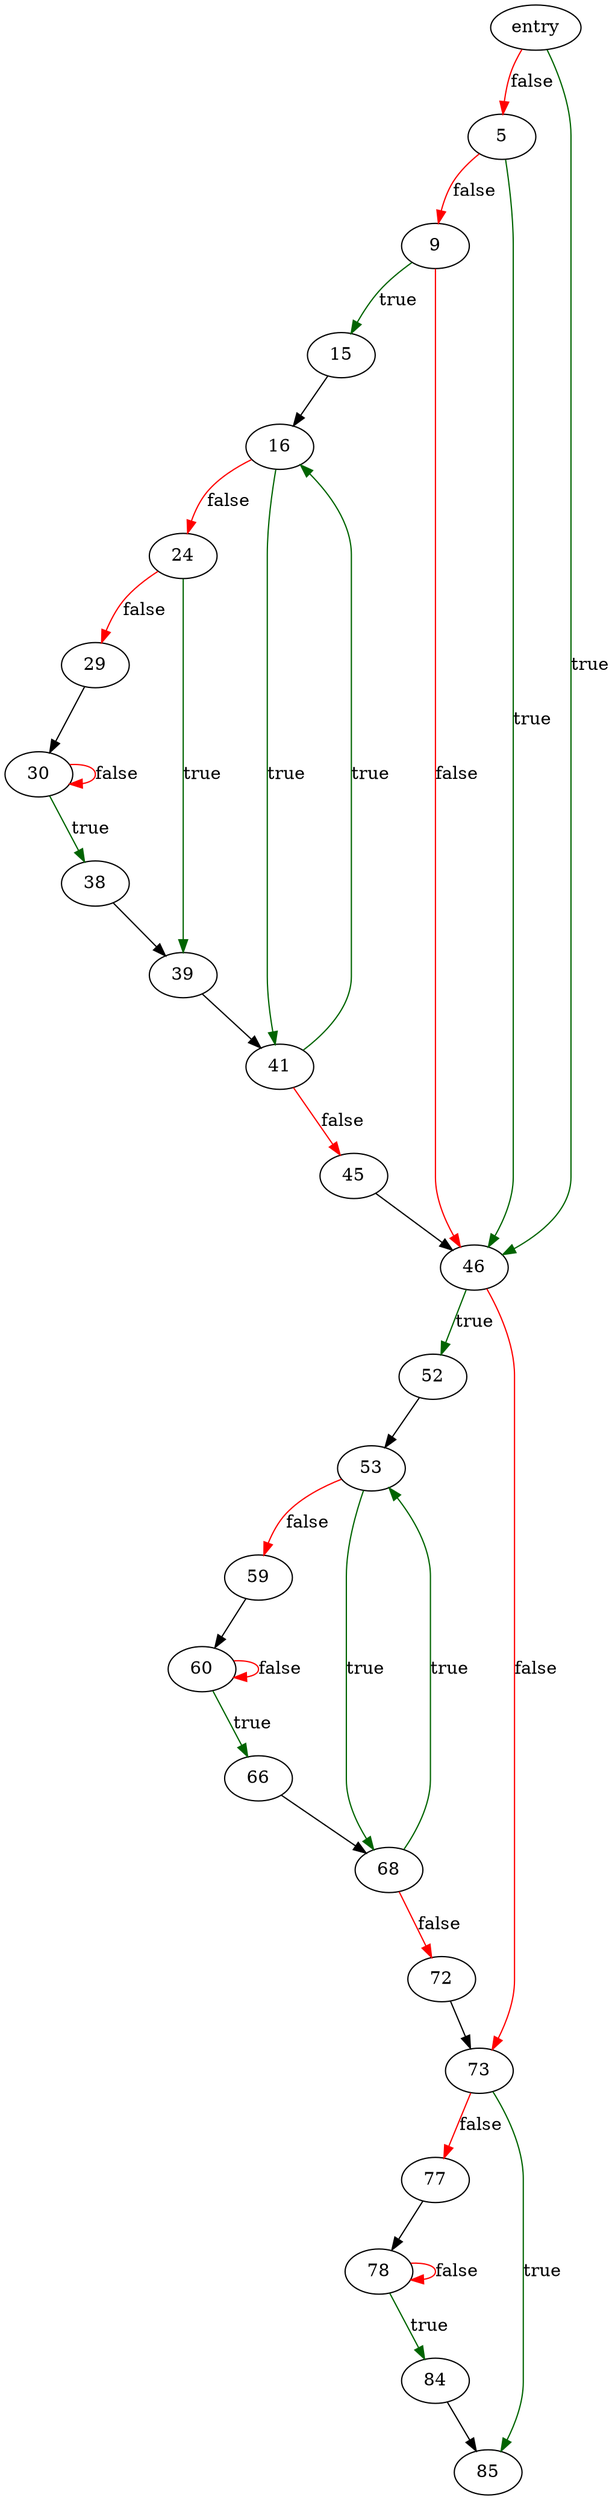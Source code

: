 digraph "hash_free" {
	// Node definitions.
	1 [label=entry];
	5;
	9;
	15;
	16;
	24;
	29;
	30;
	38;
	39;
	41;
	45;
	46;
	52;
	53;
	59;
	60;
	66;
	68;
	72;
	73;
	77;
	78;
	84;
	85;

	// Edge definitions.
	1 -> 5 [
		color=red
		label=false
	];
	1 -> 46 [
		color=darkgreen
		label=true
	];
	5 -> 9 [
		color=red
		label=false
	];
	5 -> 46 [
		color=darkgreen
		label=true
	];
	9 -> 15 [
		color=darkgreen
		label=true
	];
	9 -> 46 [
		color=red
		label=false
	];
	15 -> 16;
	16 -> 24 [
		color=red
		label=false
	];
	16 -> 41 [
		color=darkgreen
		label=true
	];
	24 -> 29 [
		color=red
		label=false
	];
	24 -> 39 [
		color=darkgreen
		label=true
	];
	29 -> 30;
	30 -> 30 [
		color=red
		label=false
	];
	30 -> 38 [
		color=darkgreen
		label=true
	];
	38 -> 39;
	39 -> 41;
	41 -> 16 [
		color=darkgreen
		label=true
	];
	41 -> 45 [
		color=red
		label=false
	];
	45 -> 46;
	46 -> 52 [
		color=darkgreen
		label=true
	];
	46 -> 73 [
		color=red
		label=false
	];
	52 -> 53;
	53 -> 59 [
		color=red
		label=false
	];
	53 -> 68 [
		color=darkgreen
		label=true
	];
	59 -> 60;
	60 -> 60 [
		color=red
		label=false
	];
	60 -> 66 [
		color=darkgreen
		label=true
	];
	66 -> 68;
	68 -> 53 [
		color=darkgreen
		label=true
	];
	68 -> 72 [
		color=red
		label=false
	];
	72 -> 73;
	73 -> 77 [
		color=red
		label=false
	];
	73 -> 85 [
		color=darkgreen
		label=true
	];
	77 -> 78;
	78 -> 78 [
		color=red
		label=false
	];
	78 -> 84 [
		color=darkgreen
		label=true
	];
	84 -> 85;
}
